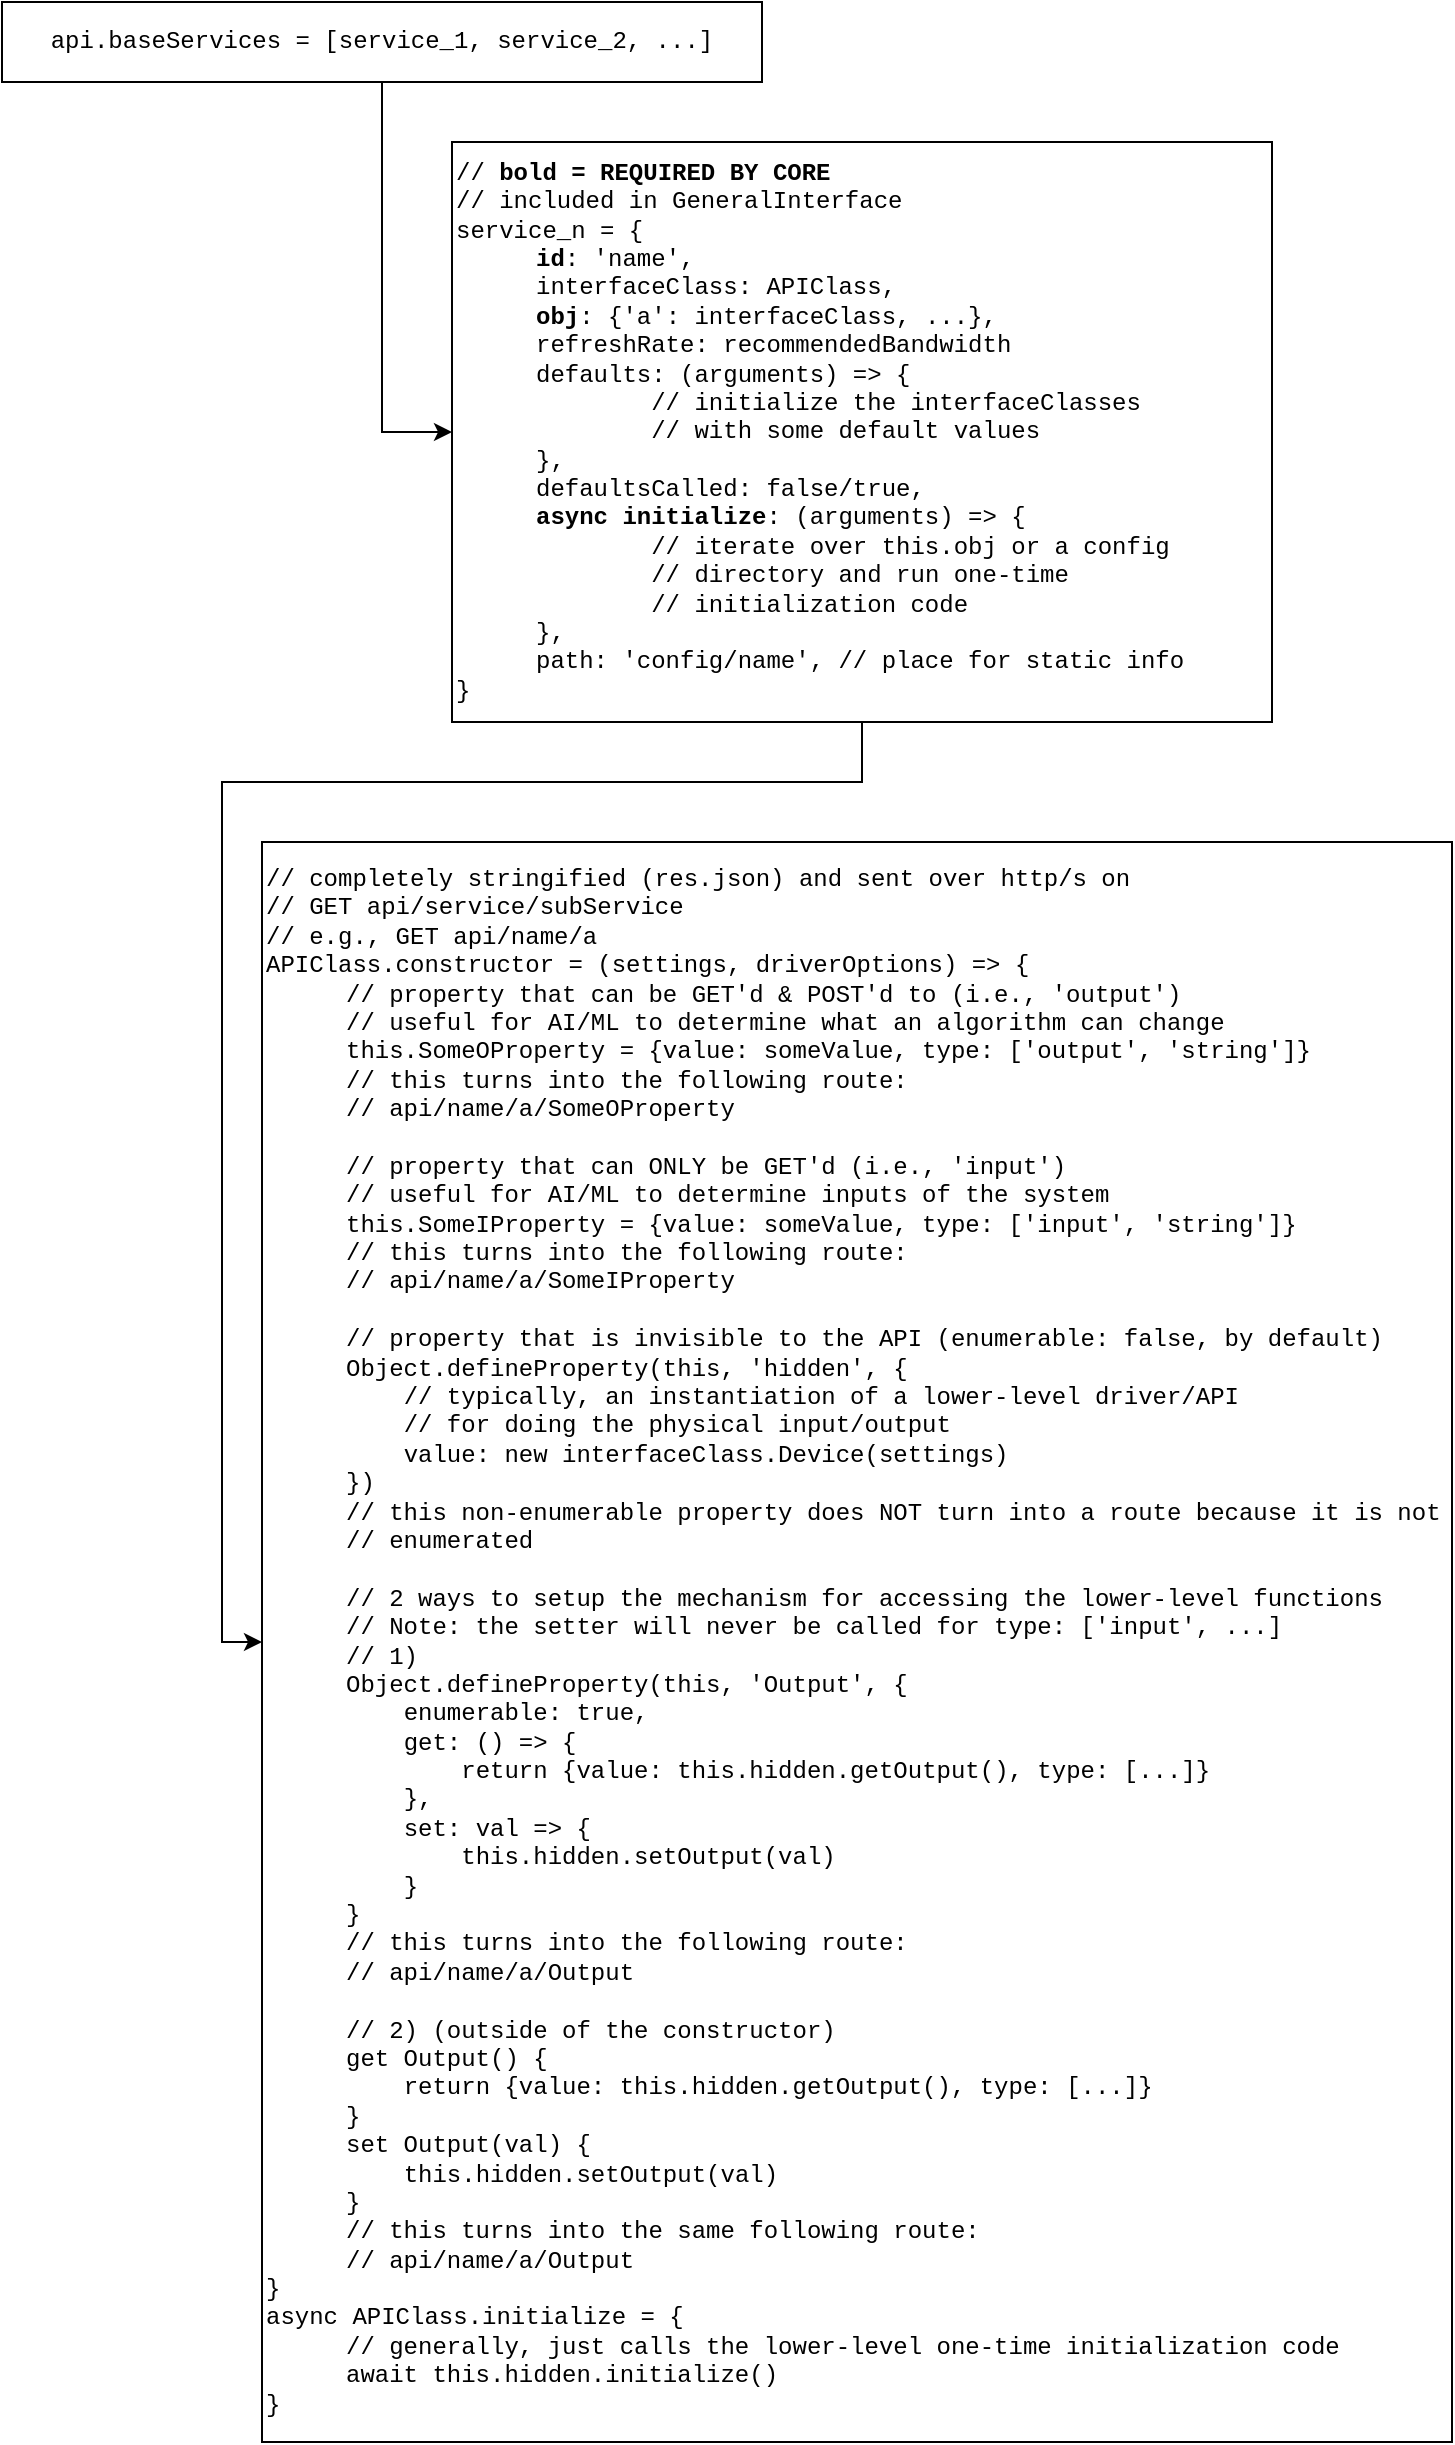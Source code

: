 <mxfile version="21.7.5" type="device">
  <diagram name="Page-1" id="7ZWQzCzQJ7rYTkS8mHkc">
    <mxGraphModel dx="969" dy="2143" grid="1" gridSize="10" guides="1" tooltips="1" connect="1" arrows="1" fold="1" page="1" pageScale="1" pageWidth="850" pageHeight="1400" math="0" shadow="0">
      <root>
        <mxCell id="0" />
        <mxCell id="1" parent="0" />
        <mxCell id="7vaK32jXfyTcTK27aRnM-4" style="edgeStyle=orthogonalEdgeStyle;rounded=0;orthogonalLoop=1;jettySize=auto;html=1;entryX=0;entryY=0.5;entryDx=0;entryDy=0;fontFamily=Courier New;fontSize=12;fontColor=default;" edge="1" parent="1" source="7vaK32jXfyTcTK27aRnM-1" target="7vaK32jXfyTcTK27aRnM-3">
          <mxGeometry relative="1" as="geometry" />
        </mxCell>
        <mxCell id="7vaK32jXfyTcTK27aRnM-1" value="&lt;font style=&quot;font-size: 12px;&quot;&gt;api.baseServices = [service_1, service_2, ...]&lt;/font&gt;" style="rounded=0;whiteSpace=wrap;html=1;fontFamily=Courier New;" vertex="1" parent="1">
          <mxGeometry x="63" y="-1320" width="380" height="40" as="geometry" />
        </mxCell>
        <mxCell id="7vaK32jXfyTcTK27aRnM-7" style="edgeStyle=orthogonalEdgeStyle;rounded=0;orthogonalLoop=1;jettySize=auto;html=1;entryX=0;entryY=0.5;entryDx=0;entryDy=0;fontFamily=Courier New;fontSize=12;fontColor=default;" edge="1" parent="1" source="7vaK32jXfyTcTK27aRnM-3" target="7vaK32jXfyTcTK27aRnM-5">
          <mxGeometry relative="1" as="geometry" />
        </mxCell>
        <mxCell id="7vaK32jXfyTcTK27aRnM-3" value="// &lt;b&gt;bold&lt;/b&gt;&amp;nbsp;&lt;b&gt;= REQUIRED BY CORE&lt;/b&gt;&lt;br&gt;// included in GeneralInterface&lt;br&gt;service_n = {&lt;br&gt;&lt;blockquote style=&quot;margin: 0 0 0 40px; border: none; padding: 0px;&quot;&gt;&lt;b&gt;id&lt;/b&gt;: &#39;name&#39;,&lt;/blockquote&gt;&lt;blockquote style=&quot;margin: 0 0 0 40px; border: none; padding: 0px;&quot;&gt;interfaceClass: APIClass,&lt;/blockquote&gt;&lt;blockquote style=&quot;margin: 0 0 0 40px; border: none; padding: 0px;&quot;&gt;&lt;b&gt;obj&lt;/b&gt;: {&#39;a&#39;: interfaceClass, ...},&lt;/blockquote&gt;&lt;blockquote style=&quot;margin: 0 0 0 40px; border: none; padding: 0px;&quot;&gt;refreshRate: recommendedBandwidth&lt;/blockquote&gt;&lt;blockquote style=&quot;margin: 0 0 0 40px; border: none; padding: 0px;&quot;&gt;defaults: (arguments) =&amp;gt; {&lt;/blockquote&gt;&lt;blockquote style=&quot;margin: 0 0 0 40px; border: none; padding: 0px;&quot;&gt;&lt;span style=&quot;white-space: pre;&quot;&gt;&#x9;&lt;/span&gt;// initialize the interfaceClasses&lt;br&gt;&lt;/blockquote&gt;&lt;blockquote style=&quot;margin: 0 0 0 40px; border: none; padding: 0px;&quot;&gt;&lt;span style=&quot;white-space: pre;&quot;&gt;&#x9;&lt;/span&gt;// with some default values&lt;/blockquote&gt;&lt;blockquote style=&quot;margin: 0 0 0 40px; border: none; padding: 0px;&quot;&gt;},&lt;/blockquote&gt;&lt;blockquote style=&quot;margin: 0 0 0 40px; border: none; padding: 0px;&quot;&gt;defaultsCalled: false/true,&lt;/blockquote&gt;&lt;blockquote style=&quot;margin: 0 0 0 40px; border: none; padding: 0px;&quot;&gt;&lt;b&gt;async initialize&lt;/b&gt;: (arguments) =&amp;gt; {&lt;/blockquote&gt;&lt;blockquote style=&quot;margin: 0 0 0 40px; border: none; padding: 0px;&quot;&gt;&lt;span style=&quot;white-space: pre;&quot;&gt;&#x9;&lt;/span&gt;// iterate over this.obj or a config&lt;/blockquote&gt;&lt;blockquote style=&quot;margin: 0 0 0 40px; border: none; padding: 0px;&quot;&gt;&lt;span style=&quot;white-space: pre;&quot;&gt;&#x9;&lt;/span&gt;// directory&amp;nbsp;&lt;span style=&quot;background-color: initial;&quot;&gt;and run one-time&lt;/span&gt;&lt;/blockquote&gt;&lt;blockquote style=&quot;margin: 0 0 0 40px; border: none; padding: 0px;&quot;&gt;&lt;span style=&quot;background-color: initial;&quot;&gt;&lt;span style=&quot;white-space: pre;&quot;&gt;&#x9;&lt;/span&gt;// initialization&amp;nbsp;&lt;/span&gt;&lt;span style=&quot;background-color: initial;&quot;&gt;code&lt;/span&gt;&lt;/blockquote&gt;&lt;blockquote style=&quot;margin: 0 0 0 40px; border: none; padding: 0px;&quot;&gt;},&lt;/blockquote&gt;&lt;blockquote style=&quot;margin: 0 0 0 40px; border: none; padding: 0px;&quot;&gt;path: &#39;config/name&#39;, // place for static info&lt;/blockquote&gt;}" style="rounded=0;whiteSpace=wrap;html=1;strokeColor=default;fontFamily=Courier New;fontSize=12;fontColor=default;fillColor=default;align=left;" vertex="1" parent="1">
          <mxGeometry x="288" y="-1250" width="410" height="290" as="geometry" />
        </mxCell>
        <mxCell id="7vaK32jXfyTcTK27aRnM-5" value="// completely stringified (res.json) and sent over http/s on&lt;br&gt;// GET api/service/subService&lt;br&gt;// e.g., GET api/name/a&lt;br&gt;APIClass.constructor = (settings, driverOptions) =&amp;gt; {&lt;br&gt;&lt;blockquote style=&quot;margin: 0 0 0 40px; border: none; padding: 0px;&quot;&gt;// property that can be GET&#39;d &amp;amp; POST&#39;d to (i.e., &#39;output&#39;)&lt;/blockquote&gt;&lt;blockquote style=&quot;margin: 0 0 0 40px; border: none; padding: 0px;&quot;&gt;// useful for AI/ML to determine what an algorithm can change&lt;/blockquote&gt;&lt;blockquote style=&quot;margin: 0 0 0 40px; border: none; padding: 0px;&quot;&gt;this.SomeOProperty = {value: someValue, type: [&#39;output&#39;, &#39;string&#39;]}&lt;/blockquote&gt;&lt;blockquote style=&quot;margin: 0 0 0 40px; border: none; padding: 0px;&quot;&gt;// this turns into the following route:&lt;/blockquote&gt;&lt;blockquote style=&quot;margin: 0 0 0 40px; border: none; padding: 0px;&quot;&gt;// api/name/a/SomeOProperty&lt;/blockquote&gt;&lt;blockquote style=&quot;margin: 0 0 0 40px; border: none; padding: 0px;&quot;&gt;&lt;br&gt;&lt;/blockquote&gt;&lt;blockquote style=&quot;margin: 0 0 0 40px; border: none; padding: 0px;&quot;&gt;// property that can ONLY be GET&#39;d (i.e., &#39;input&#39;)&lt;br&gt;// useful for AI/ML to determine inputs of the system&lt;br&gt;this.SomeIProperty = {value: someValue, type: [&#39;input&#39;, &#39;string&#39;]}&lt;/blockquote&gt;&lt;blockquote style=&quot;margin: 0 0 0 40px; border: none; padding: 0px;&quot;&gt;&lt;span style=&quot;background-color: initial;&quot;&gt;// this turns into the following route:&lt;/span&gt;&lt;/blockquote&gt;&lt;blockquote style=&quot;margin: 0 0 0 40px; border: none; padding: 0px;&quot;&gt;&lt;span style=&quot;background-color: initial;&quot;&gt;// api/name/a/SomeIProperty&lt;/span&gt;&lt;/blockquote&gt;&lt;blockquote style=&quot;margin: 0 0 0 40px; border: none; padding: 0px;&quot;&gt;&lt;br&gt;&lt;/blockquote&gt;&lt;blockquote style=&quot;margin: 0 0 0 40px; border: none; padding: 0px;&quot;&gt;// property that is invisible to the API (enumerable: false, by default)&lt;/blockquote&gt;&lt;blockquote style=&quot;margin: 0 0 0 40px; border: none; padding: 0px;&quot;&gt;Object.defineProperty(this, &#39;hidden&#39;, {&lt;/blockquote&gt;&lt;blockquote style=&quot;margin: 0 0 0 40px; border: none; padding: 0px;&quot;&gt;&lt;span style=&quot;&quot;&gt;&lt;span style=&quot;&quot;&gt;&amp;nbsp;&amp;nbsp;&amp;nbsp;&amp;nbsp;&lt;/span&gt;&lt;/span&gt;// typically, an instantiation of a lower-level driver/API&lt;br&gt;&lt;/blockquote&gt;&lt;blockquote style=&quot;margin: 0 0 0 40px; border: none; padding: 0px;&quot;&gt;&lt;span style=&quot;&quot;&gt;&lt;span style=&quot;&quot;&gt;&amp;nbsp;&amp;nbsp;&amp;nbsp;&amp;nbsp;&lt;/span&gt;&lt;/span&gt;// for doing the physical input/output&lt;br&gt;&lt;/blockquote&gt;&lt;blockquote style=&quot;margin: 0 0 0 40px; border: none; padding: 0px;&quot;&gt;&lt;span style=&quot;&quot;&gt;&lt;span style=&quot;&quot;&gt;&amp;nbsp;&amp;nbsp;&amp;nbsp;&amp;nbsp;&lt;/span&gt;&lt;/span&gt;value: new interfaceClass.Device(settings)&lt;/blockquote&gt;&lt;blockquote style=&quot;margin: 0 0 0 40px; border: none; padding: 0px;&quot;&gt;})&lt;/blockquote&gt;&lt;blockquote style=&quot;margin: 0 0 0 40px; border: none; padding: 0px;&quot;&gt;&lt;span style=&quot;background-color: initial;&quot;&gt;// this non-enumerable property does NOT turn into a route because it is not&lt;/span&gt;&lt;/blockquote&gt;&lt;blockquote style=&quot;margin: 0 0 0 40px; border: none; padding: 0px;&quot;&gt;&lt;span style=&quot;background-color: initial;&quot;&gt;// enumerated&lt;/span&gt;&lt;/blockquote&gt;&lt;blockquote style=&quot;margin: 0 0 0 40px; border: none; padding: 0px;&quot;&gt;&lt;br&gt;&lt;/blockquote&gt;&lt;blockquote style=&quot;margin: 0 0 0 40px; border: none; padding: 0px;&quot;&gt;// 2 ways to setup the mechanism for accessing the lower-level functions&lt;/blockquote&gt;&lt;blockquote style=&quot;margin: 0 0 0 40px; border: none; padding: 0px;&quot;&gt;// Note: the setter will never be called for type: [&#39;input&#39;, ...]&lt;/blockquote&gt;&lt;blockquote style=&quot;margin: 0 0 0 40px; border: none; padding: 0px;&quot;&gt;// 1)&lt;/blockquote&gt;&lt;blockquote style=&quot;margin: 0 0 0 40px; border: none; padding: 0px;&quot;&gt;Object.defineProperty(this, &#39;Output&#39;, {&lt;/blockquote&gt;&lt;blockquote style=&quot;margin: 0 0 0 40px; border: none; padding: 0px;&quot;&gt;&lt;span style=&quot;&quot;&gt;&lt;span style=&quot;&quot;&gt;&amp;nbsp;&amp;nbsp;&amp;nbsp;&amp;nbsp;&lt;/span&gt;&lt;/span&gt;enumerable: true,&lt;br&gt;&lt;/blockquote&gt;&lt;blockquote style=&quot;margin: 0 0 0 40px; border: none; padding: 0px;&quot;&gt;&lt;span style=&quot;&quot;&gt;&lt;span style=&quot;&quot;&gt;&amp;nbsp;&amp;nbsp;&amp;nbsp;&amp;nbsp;&lt;/span&gt;&lt;/span&gt;get: () =&amp;gt; {&lt;br&gt;&lt;/blockquote&gt;&lt;blockquote style=&quot;margin: 0 0 0 40px; border: none; padding: 0px;&quot;&gt;&lt;span style=&quot;&quot;&gt;&lt;span style=&quot;&quot;&gt;&amp;nbsp;&amp;nbsp;&amp;nbsp;&amp;nbsp;&lt;/span&gt;&lt;/span&gt;&lt;span style=&quot;&quot;&gt;&lt;span style=&quot;&quot;&gt;&amp;nbsp;&amp;nbsp;&amp;nbsp;&amp;nbsp;&lt;/span&gt;&lt;/span&gt;return {value: this.hidden.getOutput(), type: [...]}&lt;br&gt;&lt;/blockquote&gt;&lt;blockquote style=&quot;margin: 0 0 0 40px; border: none; padding: 0px;&quot;&gt;&lt;span style=&quot;&quot;&gt;&lt;span style=&quot;&quot;&gt;&amp;nbsp;&amp;nbsp;&amp;nbsp;&amp;nbsp;&lt;/span&gt;&lt;/span&gt;},&lt;br&gt;&lt;/blockquote&gt;&lt;blockquote style=&quot;margin: 0 0 0 40px; border: none; padding: 0px;&quot;&gt;&lt;span style=&quot;&quot;&gt;&lt;span style=&quot;&quot;&gt;&amp;nbsp;&amp;nbsp;&amp;nbsp;&amp;nbsp;&lt;/span&gt;&lt;/span&gt;set: val =&amp;gt; {&lt;br&gt;&lt;/blockquote&gt;&lt;blockquote style=&quot;margin: 0 0 0 40px; border: none; padding: 0px;&quot;&gt;&lt;span style=&quot;&quot;&gt;&lt;span style=&quot;&quot;&gt;&amp;nbsp;&amp;nbsp;&amp;nbsp;&amp;nbsp;&lt;/span&gt;&lt;/span&gt;&lt;span style=&quot;&quot;&gt;&lt;span style=&quot;&quot;&gt;&amp;nbsp;&amp;nbsp;&amp;nbsp;&amp;nbsp;&lt;/span&gt;&lt;/span&gt;this.hidden.setOutput(val)&lt;br&gt;&lt;/blockquote&gt;&lt;blockquote style=&quot;margin: 0 0 0 40px; border: none; padding: 0px;&quot;&gt;&lt;span style=&quot;&quot;&gt;&lt;span style=&quot;&quot;&gt;&amp;nbsp;&amp;nbsp;&amp;nbsp;&amp;nbsp;&lt;/span&gt;&lt;/span&gt;}&lt;br&gt;&lt;/blockquote&gt;&lt;blockquote style=&quot;margin: 0 0 0 40px; border: none; padding: 0px;&quot;&gt;}&lt;/blockquote&gt;&lt;blockquote style=&quot;margin: 0 0 0 40px; border: none; padding: 0px;&quot;&gt;&lt;span style=&quot;background-color: initial;&quot;&gt;// this turns into the following route:&lt;/span&gt;&lt;/blockquote&gt;&lt;blockquote style=&quot;margin: 0 0 0 40px; border: none; padding: 0px;&quot;&gt;&lt;span style=&quot;background-color: initial;&quot;&gt;// api/name/a/Output&lt;/span&gt;&lt;/blockquote&gt;&lt;blockquote style=&quot;margin: 0 0 0 40px; border: none; padding: 0px;&quot;&gt;&lt;br&gt;&lt;/blockquote&gt;&lt;blockquote style=&quot;margin: 0 0 0 40px; border: none; padding: 0px;&quot;&gt;// 2) (outside of the constructor)&lt;/blockquote&gt;&lt;blockquote style=&quot;margin: 0 0 0 40px; border: none; padding: 0px;&quot;&gt;get Output() {&lt;/blockquote&gt;&lt;blockquote style=&quot;margin: 0 0 0 40px; border: none; padding: 0px;&quot;&gt;&lt;span style=&quot;&quot;&gt;&lt;span style=&quot;&quot;&gt;&amp;nbsp;&amp;nbsp;&amp;nbsp;&amp;nbsp;&lt;/span&gt;&lt;/span&gt;return {value: this.hidden.getOutput(), type: [...]}&lt;br&gt;&lt;/blockquote&gt;&lt;blockquote style=&quot;margin: 0 0 0 40px; border: none; padding: 0px;&quot;&gt;}&lt;/blockquote&gt;&lt;blockquote style=&quot;margin: 0 0 0 40px; border: none; padding: 0px;&quot;&gt;set Output(val) {&lt;/blockquote&gt;&lt;blockquote style=&quot;margin: 0 0 0 40px; border: none; padding: 0px;&quot;&gt;&lt;span style=&quot;&quot;&gt;&lt;span style=&quot;&quot;&gt;&amp;nbsp;&amp;nbsp;&amp;nbsp;&amp;nbsp;&lt;/span&gt;&lt;/span&gt;this.hidden.setOutput(val)&lt;br&gt;&lt;/blockquote&gt;&lt;blockquote style=&quot;margin: 0 0 0 40px; border: none; padding: 0px;&quot;&gt;}&lt;/blockquote&gt;&lt;blockquote style=&quot;margin: 0 0 0 40px; border: none; padding: 0px;&quot;&gt;&lt;span style=&quot;background-color: initial;&quot;&gt;// this turns into the same following route:&lt;/span&gt;&lt;/blockquote&gt;&lt;blockquote style=&quot;margin: 0 0 0 40px; border: none; padding: 0px;&quot;&gt;&lt;span style=&quot;background-color: initial;&quot;&gt;// api/name/a/Output&lt;/span&gt;&lt;/blockquote&gt;&lt;blockquote style=&quot;margin: 0 0 0 40px; border: none; padding: 0px;&quot;&gt;&lt;blockquote style=&quot;margin: 0 0 0 40px; border: none; padding: 0px;&quot;&gt;&lt;/blockquote&gt;&lt;/blockquote&gt;&lt;blockquote style=&quot;margin: 0 0 0 40px; border: none; padding: 0px;&quot;&gt;&lt;blockquote style=&quot;margin: 0 0 0 40px; border: none; padding: 0px;&quot;&gt;&lt;/blockquote&gt;&lt;/blockquote&gt;&lt;blockquote style=&quot;margin: 0 0 0 40px; border: none; padding: 0px;&quot;&gt;&lt;blockquote style=&quot;margin: 0 0 0 40px; border: none; padding: 0px;&quot;&gt;&lt;/blockquote&gt;&lt;/blockquote&gt;}&lt;br&gt;async APIClass.initialize = {&lt;br&gt;&lt;blockquote style=&quot;margin: 0 0 0 40px; border: none; padding: 0px;&quot;&gt;// generally, just calls the lower-level one-time initialization code&lt;/blockquote&gt;&lt;blockquote style=&quot;margin: 0 0 0 40px; border: none; padding: 0px;&quot;&gt;await this.hidden.initialize()&lt;/blockquote&gt;}" style="whiteSpace=wrap;html=1;fontFamily=Courier New;align=left;rounded=0;" vertex="1" parent="1">
          <mxGeometry x="193" y="-900" width="595" height="800" as="geometry" />
        </mxCell>
      </root>
    </mxGraphModel>
  </diagram>
</mxfile>
